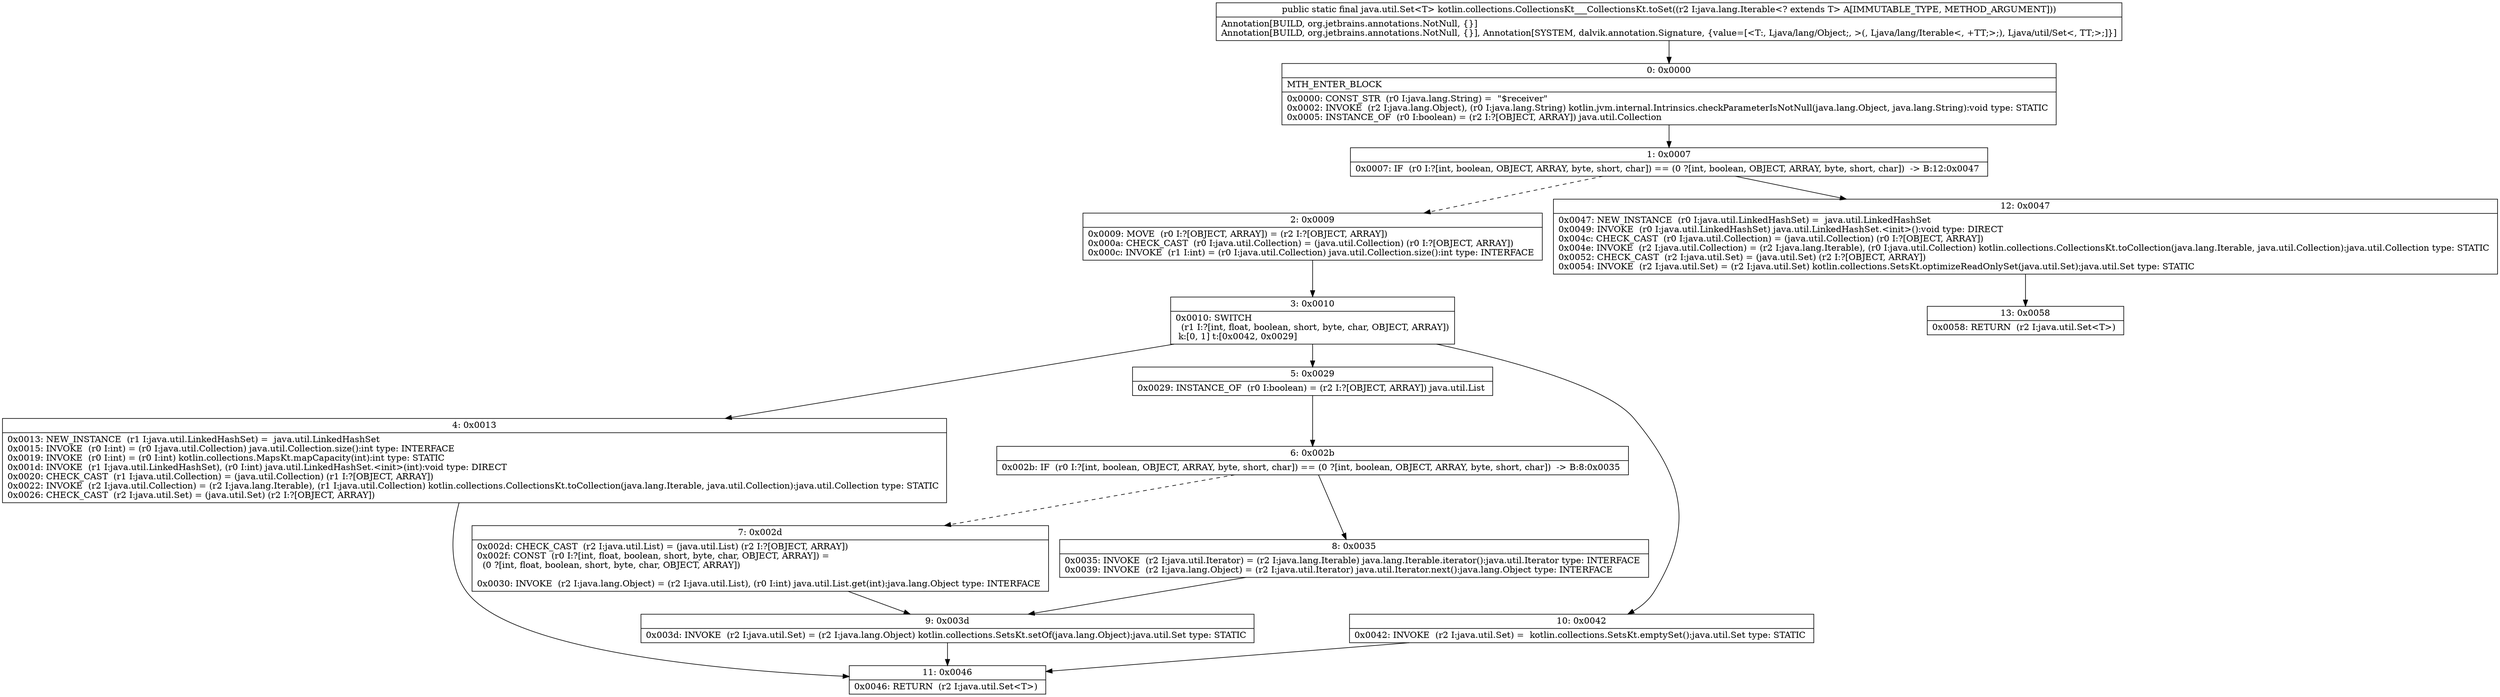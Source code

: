 digraph "CFG forkotlin.collections.CollectionsKt___CollectionsKt.toSet(Ljava\/lang\/Iterable;)Ljava\/util\/Set;" {
Node_0 [shape=record,label="{0\:\ 0x0000|MTH_ENTER_BLOCK\l|0x0000: CONST_STR  (r0 I:java.lang.String) =  \"$receiver\" \l0x0002: INVOKE  (r2 I:java.lang.Object), (r0 I:java.lang.String) kotlin.jvm.internal.Intrinsics.checkParameterIsNotNull(java.lang.Object, java.lang.String):void type: STATIC \l0x0005: INSTANCE_OF  (r0 I:boolean) = (r2 I:?[OBJECT, ARRAY]) java.util.Collection \l}"];
Node_1 [shape=record,label="{1\:\ 0x0007|0x0007: IF  (r0 I:?[int, boolean, OBJECT, ARRAY, byte, short, char]) == (0 ?[int, boolean, OBJECT, ARRAY, byte, short, char])  \-\> B:12:0x0047 \l}"];
Node_2 [shape=record,label="{2\:\ 0x0009|0x0009: MOVE  (r0 I:?[OBJECT, ARRAY]) = (r2 I:?[OBJECT, ARRAY]) \l0x000a: CHECK_CAST  (r0 I:java.util.Collection) = (java.util.Collection) (r0 I:?[OBJECT, ARRAY]) \l0x000c: INVOKE  (r1 I:int) = (r0 I:java.util.Collection) java.util.Collection.size():int type: INTERFACE \l}"];
Node_3 [shape=record,label="{3\:\ 0x0010|0x0010: SWITCH  \l  (r1 I:?[int, float, boolean, short, byte, char, OBJECT, ARRAY])\l k:[0, 1] t:[0x0042, 0x0029] \l}"];
Node_4 [shape=record,label="{4\:\ 0x0013|0x0013: NEW_INSTANCE  (r1 I:java.util.LinkedHashSet) =  java.util.LinkedHashSet \l0x0015: INVOKE  (r0 I:int) = (r0 I:java.util.Collection) java.util.Collection.size():int type: INTERFACE \l0x0019: INVOKE  (r0 I:int) = (r0 I:int) kotlin.collections.MapsKt.mapCapacity(int):int type: STATIC \l0x001d: INVOKE  (r1 I:java.util.LinkedHashSet), (r0 I:int) java.util.LinkedHashSet.\<init\>(int):void type: DIRECT \l0x0020: CHECK_CAST  (r1 I:java.util.Collection) = (java.util.Collection) (r1 I:?[OBJECT, ARRAY]) \l0x0022: INVOKE  (r2 I:java.util.Collection) = (r2 I:java.lang.Iterable), (r1 I:java.util.Collection) kotlin.collections.CollectionsKt.toCollection(java.lang.Iterable, java.util.Collection):java.util.Collection type: STATIC \l0x0026: CHECK_CAST  (r2 I:java.util.Set) = (java.util.Set) (r2 I:?[OBJECT, ARRAY]) \l}"];
Node_5 [shape=record,label="{5\:\ 0x0029|0x0029: INSTANCE_OF  (r0 I:boolean) = (r2 I:?[OBJECT, ARRAY]) java.util.List \l}"];
Node_6 [shape=record,label="{6\:\ 0x002b|0x002b: IF  (r0 I:?[int, boolean, OBJECT, ARRAY, byte, short, char]) == (0 ?[int, boolean, OBJECT, ARRAY, byte, short, char])  \-\> B:8:0x0035 \l}"];
Node_7 [shape=record,label="{7\:\ 0x002d|0x002d: CHECK_CAST  (r2 I:java.util.List) = (java.util.List) (r2 I:?[OBJECT, ARRAY]) \l0x002f: CONST  (r0 I:?[int, float, boolean, short, byte, char, OBJECT, ARRAY]) = \l  (0 ?[int, float, boolean, short, byte, char, OBJECT, ARRAY])\l \l0x0030: INVOKE  (r2 I:java.lang.Object) = (r2 I:java.util.List), (r0 I:int) java.util.List.get(int):java.lang.Object type: INTERFACE \l}"];
Node_8 [shape=record,label="{8\:\ 0x0035|0x0035: INVOKE  (r2 I:java.util.Iterator) = (r2 I:java.lang.Iterable) java.lang.Iterable.iterator():java.util.Iterator type: INTERFACE \l0x0039: INVOKE  (r2 I:java.lang.Object) = (r2 I:java.util.Iterator) java.util.Iterator.next():java.lang.Object type: INTERFACE \l}"];
Node_9 [shape=record,label="{9\:\ 0x003d|0x003d: INVOKE  (r2 I:java.util.Set) = (r2 I:java.lang.Object) kotlin.collections.SetsKt.setOf(java.lang.Object):java.util.Set type: STATIC \l}"];
Node_10 [shape=record,label="{10\:\ 0x0042|0x0042: INVOKE  (r2 I:java.util.Set) =  kotlin.collections.SetsKt.emptySet():java.util.Set type: STATIC \l}"];
Node_11 [shape=record,label="{11\:\ 0x0046|0x0046: RETURN  (r2 I:java.util.Set\<T\>) \l}"];
Node_12 [shape=record,label="{12\:\ 0x0047|0x0047: NEW_INSTANCE  (r0 I:java.util.LinkedHashSet) =  java.util.LinkedHashSet \l0x0049: INVOKE  (r0 I:java.util.LinkedHashSet) java.util.LinkedHashSet.\<init\>():void type: DIRECT \l0x004c: CHECK_CAST  (r0 I:java.util.Collection) = (java.util.Collection) (r0 I:?[OBJECT, ARRAY]) \l0x004e: INVOKE  (r2 I:java.util.Collection) = (r2 I:java.lang.Iterable), (r0 I:java.util.Collection) kotlin.collections.CollectionsKt.toCollection(java.lang.Iterable, java.util.Collection):java.util.Collection type: STATIC \l0x0052: CHECK_CAST  (r2 I:java.util.Set) = (java.util.Set) (r2 I:?[OBJECT, ARRAY]) \l0x0054: INVOKE  (r2 I:java.util.Set) = (r2 I:java.util.Set) kotlin.collections.SetsKt.optimizeReadOnlySet(java.util.Set):java.util.Set type: STATIC \l}"];
Node_13 [shape=record,label="{13\:\ 0x0058|0x0058: RETURN  (r2 I:java.util.Set\<T\>) \l}"];
MethodNode[shape=record,label="{public static final java.util.Set\<T\> kotlin.collections.CollectionsKt___CollectionsKt.toSet((r2 I:java.lang.Iterable\<? extends T\> A[IMMUTABLE_TYPE, METHOD_ARGUMENT]))  | Annotation[BUILD, org.jetbrains.annotations.NotNull, \{\}]\lAnnotation[BUILD, org.jetbrains.annotations.NotNull, \{\}], Annotation[SYSTEM, dalvik.annotation.Signature, \{value=[\<T:, Ljava\/lang\/Object;, \>(, Ljava\/lang\/Iterable\<, +TT;\>;), Ljava\/util\/Set\<, TT;\>;]\}]\l}"];
MethodNode -> Node_0;
Node_0 -> Node_1;
Node_1 -> Node_2[style=dashed];
Node_1 -> Node_12;
Node_2 -> Node_3;
Node_3 -> Node_4;
Node_3 -> Node_5;
Node_3 -> Node_10;
Node_4 -> Node_11;
Node_5 -> Node_6;
Node_6 -> Node_7[style=dashed];
Node_6 -> Node_8;
Node_7 -> Node_9;
Node_8 -> Node_9;
Node_9 -> Node_11;
Node_10 -> Node_11;
Node_12 -> Node_13;
}

